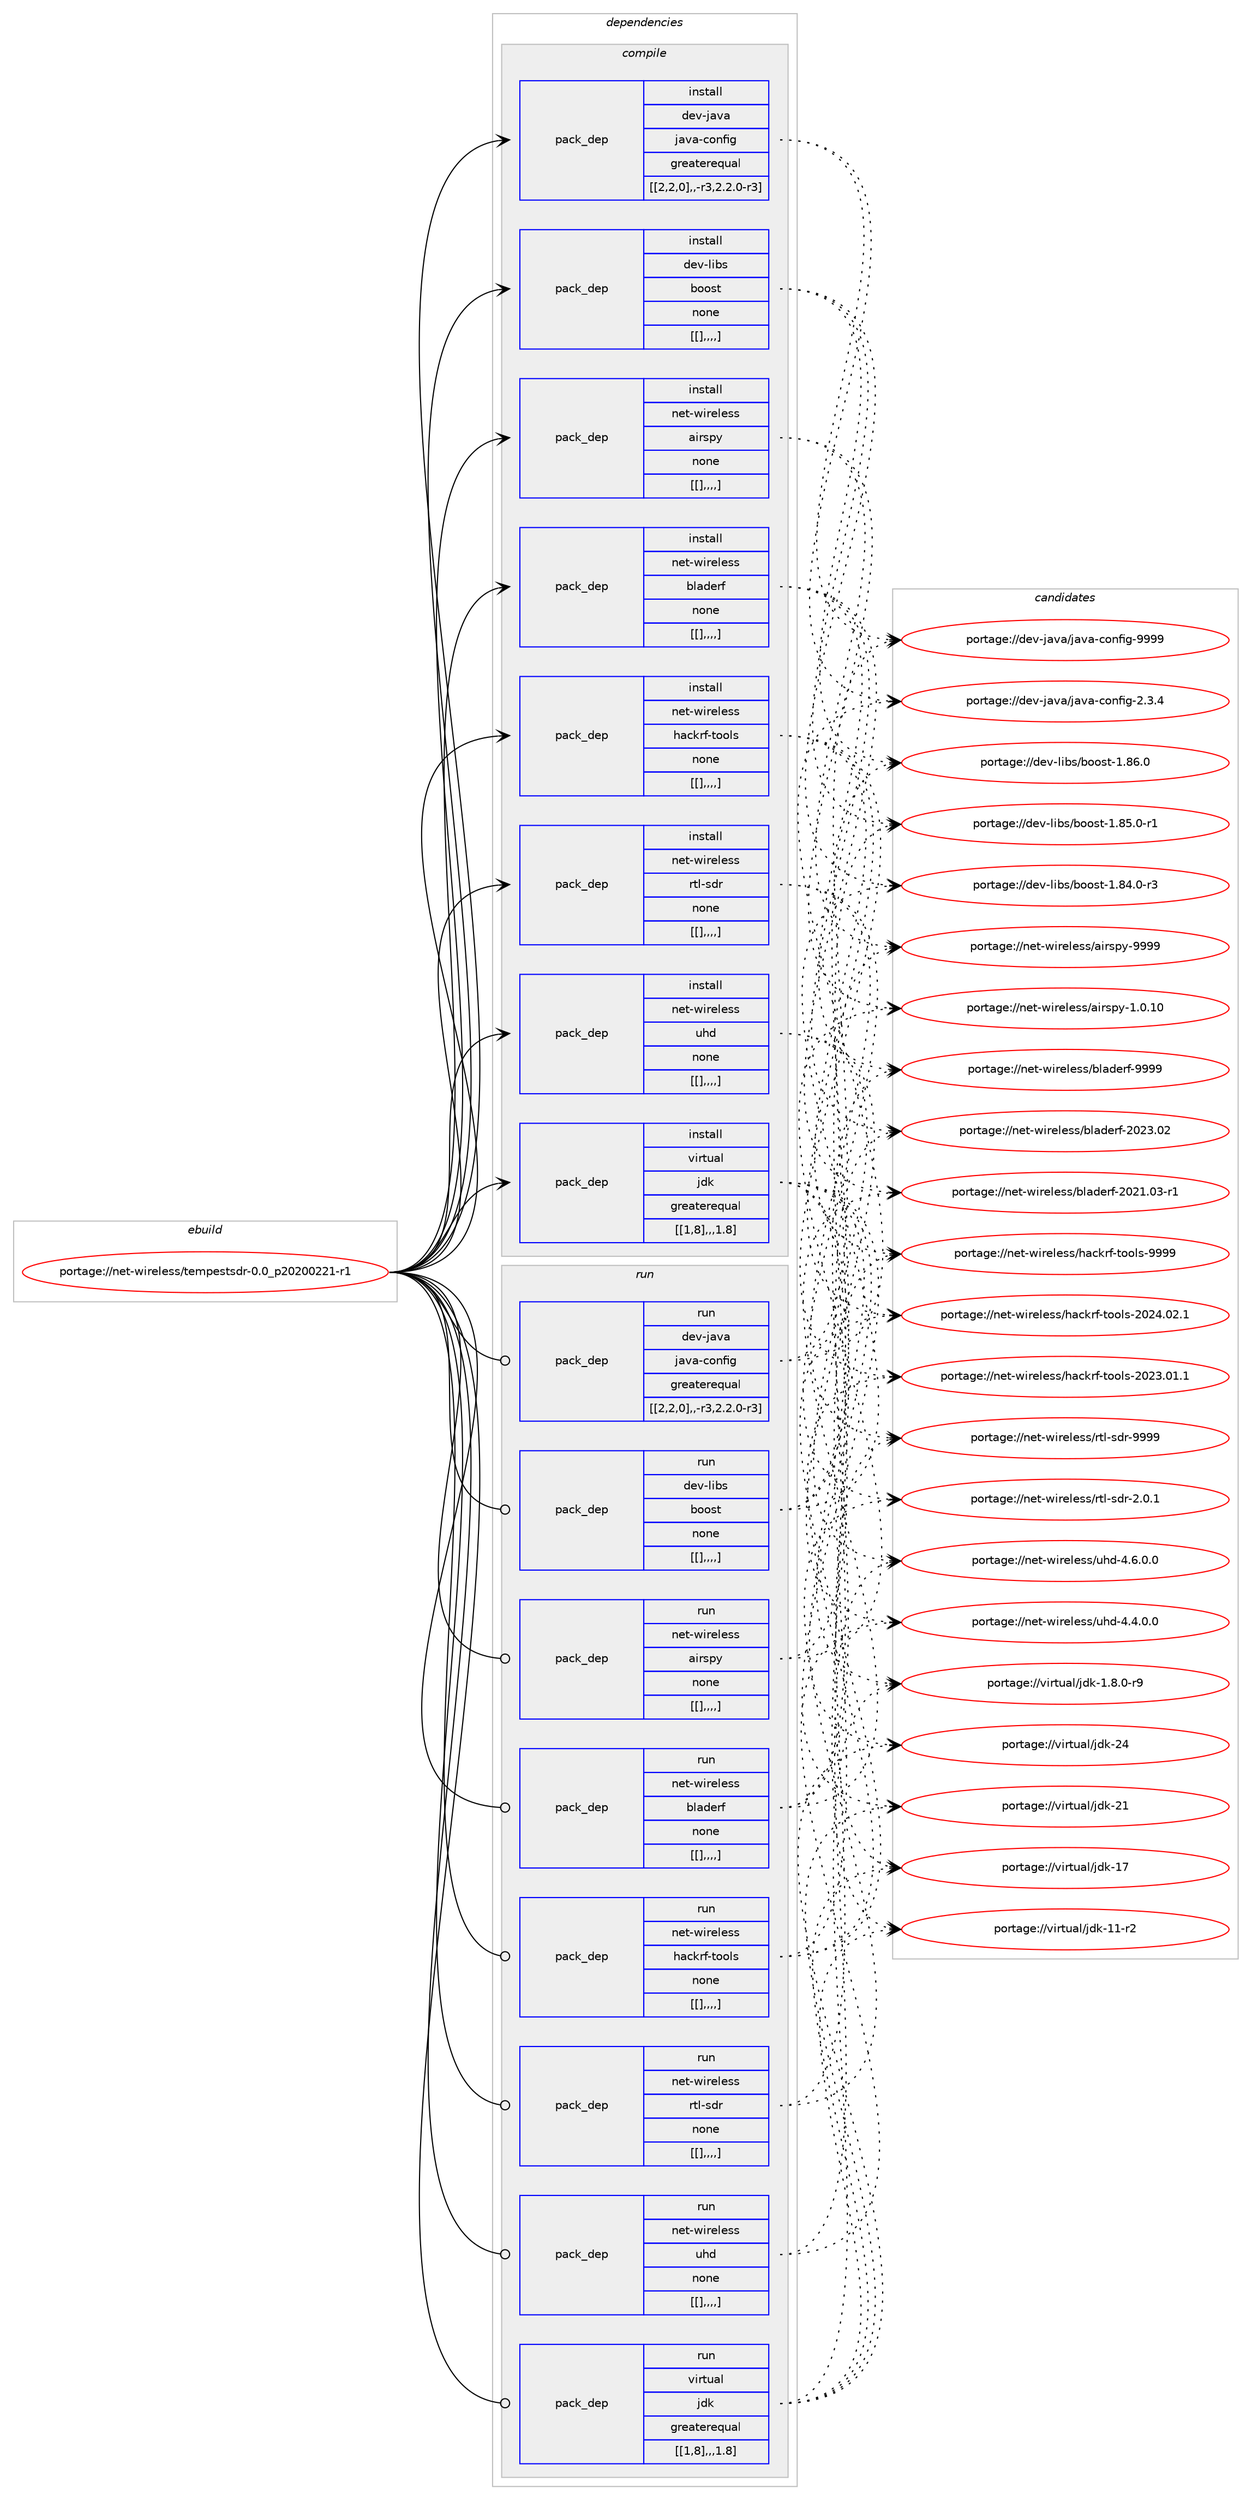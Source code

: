 digraph prolog {

# *************
# Graph options
# *************

newrank=true;
concentrate=true;
compound=true;
graph [rankdir=LR,fontname=Helvetica,fontsize=10,ranksep=1.5];#, ranksep=2.5, nodesep=0.2];
edge  [arrowhead=vee];
node  [fontname=Helvetica,fontsize=10];

# **********
# The ebuild
# **********

subgraph cluster_leftcol {
color=gray;
label=<<i>ebuild</i>>;
id [label="portage://net-wireless/tempestsdr-0.0_p20200221-r1", color=red, width=4, href="../net-wireless/tempestsdr-0.0_p20200221-r1.svg"];
}

# ****************
# The dependencies
# ****************

subgraph cluster_midcol {
color=gray;
label=<<i>dependencies</i>>;
subgraph cluster_compile {
fillcolor="#eeeeee";
style=filled;
label=<<i>compile</i>>;
subgraph pack296037 {
dependency406135 [label=<<TABLE BORDER="0" CELLBORDER="1" CELLSPACING="0" CELLPADDING="4" WIDTH="220"><TR><TD ROWSPAN="6" CELLPADDING="30">pack_dep</TD></TR><TR><TD WIDTH="110">install</TD></TR><TR><TD>dev-java</TD></TR><TR><TD>java-config</TD></TR><TR><TD>greaterequal</TD></TR><TR><TD>[[2,2,0],,-r3,2.2.0-r3]</TD></TR></TABLE>>, shape=none, color=blue];
}
id:e -> dependency406135:w [weight=20,style="solid",arrowhead="vee"];
subgraph pack296038 {
dependency406136 [label=<<TABLE BORDER="0" CELLBORDER="1" CELLSPACING="0" CELLPADDING="4" WIDTH="220"><TR><TD ROWSPAN="6" CELLPADDING="30">pack_dep</TD></TR><TR><TD WIDTH="110">install</TD></TR><TR><TD>dev-libs</TD></TR><TR><TD>boost</TD></TR><TR><TD>none</TD></TR><TR><TD>[[],,,,]</TD></TR></TABLE>>, shape=none, color=blue];
}
id:e -> dependency406136:w [weight=20,style="solid",arrowhead="vee"];
subgraph pack296039 {
dependency406137 [label=<<TABLE BORDER="0" CELLBORDER="1" CELLSPACING="0" CELLPADDING="4" WIDTH="220"><TR><TD ROWSPAN="6" CELLPADDING="30">pack_dep</TD></TR><TR><TD WIDTH="110">install</TD></TR><TR><TD>net-wireless</TD></TR><TR><TD>airspy</TD></TR><TR><TD>none</TD></TR><TR><TD>[[],,,,]</TD></TR></TABLE>>, shape=none, color=blue];
}
id:e -> dependency406137:w [weight=20,style="solid",arrowhead="vee"];
subgraph pack296040 {
dependency406138 [label=<<TABLE BORDER="0" CELLBORDER="1" CELLSPACING="0" CELLPADDING="4" WIDTH="220"><TR><TD ROWSPAN="6" CELLPADDING="30">pack_dep</TD></TR><TR><TD WIDTH="110">install</TD></TR><TR><TD>net-wireless</TD></TR><TR><TD>bladerf</TD></TR><TR><TD>none</TD></TR><TR><TD>[[],,,,]</TD></TR></TABLE>>, shape=none, color=blue];
}
id:e -> dependency406138:w [weight=20,style="solid",arrowhead="vee"];
subgraph pack296041 {
dependency406139 [label=<<TABLE BORDER="0" CELLBORDER="1" CELLSPACING="0" CELLPADDING="4" WIDTH="220"><TR><TD ROWSPAN="6" CELLPADDING="30">pack_dep</TD></TR><TR><TD WIDTH="110">install</TD></TR><TR><TD>net-wireless</TD></TR><TR><TD>hackrf-tools</TD></TR><TR><TD>none</TD></TR><TR><TD>[[],,,,]</TD></TR></TABLE>>, shape=none, color=blue];
}
id:e -> dependency406139:w [weight=20,style="solid",arrowhead="vee"];
subgraph pack296042 {
dependency406140 [label=<<TABLE BORDER="0" CELLBORDER="1" CELLSPACING="0" CELLPADDING="4" WIDTH="220"><TR><TD ROWSPAN="6" CELLPADDING="30">pack_dep</TD></TR><TR><TD WIDTH="110">install</TD></TR><TR><TD>net-wireless</TD></TR><TR><TD>rtl-sdr</TD></TR><TR><TD>none</TD></TR><TR><TD>[[],,,,]</TD></TR></TABLE>>, shape=none, color=blue];
}
id:e -> dependency406140:w [weight=20,style="solid",arrowhead="vee"];
subgraph pack296043 {
dependency406141 [label=<<TABLE BORDER="0" CELLBORDER="1" CELLSPACING="0" CELLPADDING="4" WIDTH="220"><TR><TD ROWSPAN="6" CELLPADDING="30">pack_dep</TD></TR><TR><TD WIDTH="110">install</TD></TR><TR><TD>net-wireless</TD></TR><TR><TD>uhd</TD></TR><TR><TD>none</TD></TR><TR><TD>[[],,,,]</TD></TR></TABLE>>, shape=none, color=blue];
}
id:e -> dependency406141:w [weight=20,style="solid",arrowhead="vee"];
subgraph pack296044 {
dependency406142 [label=<<TABLE BORDER="0" CELLBORDER="1" CELLSPACING="0" CELLPADDING="4" WIDTH="220"><TR><TD ROWSPAN="6" CELLPADDING="30">pack_dep</TD></TR><TR><TD WIDTH="110">install</TD></TR><TR><TD>virtual</TD></TR><TR><TD>jdk</TD></TR><TR><TD>greaterequal</TD></TR><TR><TD>[[1,8],,,1.8]</TD></TR></TABLE>>, shape=none, color=blue];
}
id:e -> dependency406142:w [weight=20,style="solid",arrowhead="vee"];
}
subgraph cluster_compileandrun {
fillcolor="#eeeeee";
style=filled;
label=<<i>compile and run</i>>;
}
subgraph cluster_run {
fillcolor="#eeeeee";
style=filled;
label=<<i>run</i>>;
subgraph pack296045 {
dependency406143 [label=<<TABLE BORDER="0" CELLBORDER="1" CELLSPACING="0" CELLPADDING="4" WIDTH="220"><TR><TD ROWSPAN="6" CELLPADDING="30">pack_dep</TD></TR><TR><TD WIDTH="110">run</TD></TR><TR><TD>dev-java</TD></TR><TR><TD>java-config</TD></TR><TR><TD>greaterequal</TD></TR><TR><TD>[[2,2,0],,-r3,2.2.0-r3]</TD></TR></TABLE>>, shape=none, color=blue];
}
id:e -> dependency406143:w [weight=20,style="solid",arrowhead="odot"];
subgraph pack296046 {
dependency406144 [label=<<TABLE BORDER="0" CELLBORDER="1" CELLSPACING="0" CELLPADDING="4" WIDTH="220"><TR><TD ROWSPAN="6" CELLPADDING="30">pack_dep</TD></TR><TR><TD WIDTH="110">run</TD></TR><TR><TD>dev-libs</TD></TR><TR><TD>boost</TD></TR><TR><TD>none</TD></TR><TR><TD>[[],,,,]</TD></TR></TABLE>>, shape=none, color=blue];
}
id:e -> dependency406144:w [weight=20,style="solid",arrowhead="odot"];
subgraph pack296047 {
dependency406145 [label=<<TABLE BORDER="0" CELLBORDER="1" CELLSPACING="0" CELLPADDING="4" WIDTH="220"><TR><TD ROWSPAN="6" CELLPADDING="30">pack_dep</TD></TR><TR><TD WIDTH="110">run</TD></TR><TR><TD>net-wireless</TD></TR><TR><TD>airspy</TD></TR><TR><TD>none</TD></TR><TR><TD>[[],,,,]</TD></TR></TABLE>>, shape=none, color=blue];
}
id:e -> dependency406145:w [weight=20,style="solid",arrowhead="odot"];
subgraph pack296048 {
dependency406146 [label=<<TABLE BORDER="0" CELLBORDER="1" CELLSPACING="0" CELLPADDING="4" WIDTH="220"><TR><TD ROWSPAN="6" CELLPADDING="30">pack_dep</TD></TR><TR><TD WIDTH="110">run</TD></TR><TR><TD>net-wireless</TD></TR><TR><TD>bladerf</TD></TR><TR><TD>none</TD></TR><TR><TD>[[],,,,]</TD></TR></TABLE>>, shape=none, color=blue];
}
id:e -> dependency406146:w [weight=20,style="solid",arrowhead="odot"];
subgraph pack296049 {
dependency406147 [label=<<TABLE BORDER="0" CELLBORDER="1" CELLSPACING="0" CELLPADDING="4" WIDTH="220"><TR><TD ROWSPAN="6" CELLPADDING="30">pack_dep</TD></TR><TR><TD WIDTH="110">run</TD></TR><TR><TD>net-wireless</TD></TR><TR><TD>hackrf-tools</TD></TR><TR><TD>none</TD></TR><TR><TD>[[],,,,]</TD></TR></TABLE>>, shape=none, color=blue];
}
id:e -> dependency406147:w [weight=20,style="solid",arrowhead="odot"];
subgraph pack296050 {
dependency406148 [label=<<TABLE BORDER="0" CELLBORDER="1" CELLSPACING="0" CELLPADDING="4" WIDTH="220"><TR><TD ROWSPAN="6" CELLPADDING="30">pack_dep</TD></TR><TR><TD WIDTH="110">run</TD></TR><TR><TD>net-wireless</TD></TR><TR><TD>rtl-sdr</TD></TR><TR><TD>none</TD></TR><TR><TD>[[],,,,]</TD></TR></TABLE>>, shape=none, color=blue];
}
id:e -> dependency406148:w [weight=20,style="solid",arrowhead="odot"];
subgraph pack296051 {
dependency406149 [label=<<TABLE BORDER="0" CELLBORDER="1" CELLSPACING="0" CELLPADDING="4" WIDTH="220"><TR><TD ROWSPAN="6" CELLPADDING="30">pack_dep</TD></TR><TR><TD WIDTH="110">run</TD></TR><TR><TD>net-wireless</TD></TR><TR><TD>uhd</TD></TR><TR><TD>none</TD></TR><TR><TD>[[],,,,]</TD></TR></TABLE>>, shape=none, color=blue];
}
id:e -> dependency406149:w [weight=20,style="solid",arrowhead="odot"];
subgraph pack296052 {
dependency406150 [label=<<TABLE BORDER="0" CELLBORDER="1" CELLSPACING="0" CELLPADDING="4" WIDTH="220"><TR><TD ROWSPAN="6" CELLPADDING="30">pack_dep</TD></TR><TR><TD WIDTH="110">run</TD></TR><TR><TD>virtual</TD></TR><TR><TD>jdk</TD></TR><TR><TD>greaterequal</TD></TR><TR><TD>[[1,8],,,1.8]</TD></TR></TABLE>>, shape=none, color=blue];
}
id:e -> dependency406150:w [weight=20,style="solid",arrowhead="odot"];
}
}

# **************
# The candidates
# **************

subgraph cluster_choices {
rank=same;
color=gray;
label=<<i>candidates</i>>;

subgraph choice296037 {
color=black;
nodesep=1;
choice10010111845106971189747106971189745991111101021051034557575757 [label="portage://dev-java/java-config-9999", color=red, width=4,href="../dev-java/java-config-9999.svg"];
choice1001011184510697118974710697118974599111110102105103455046514652 [label="portage://dev-java/java-config-2.3.4", color=red, width=4,href="../dev-java/java-config-2.3.4.svg"];
dependency406135:e -> choice10010111845106971189747106971189745991111101021051034557575757:w [style=dotted,weight="100"];
dependency406135:e -> choice1001011184510697118974710697118974599111110102105103455046514652:w [style=dotted,weight="100"];
}
subgraph choice296038 {
color=black;
nodesep=1;
choice1001011184510810598115479811111111511645494656544648 [label="portage://dev-libs/boost-1.86.0", color=red, width=4,href="../dev-libs/boost-1.86.0.svg"];
choice10010111845108105981154798111111115116454946565346484511449 [label="portage://dev-libs/boost-1.85.0-r1", color=red, width=4,href="../dev-libs/boost-1.85.0-r1.svg"];
choice10010111845108105981154798111111115116454946565246484511451 [label="portage://dev-libs/boost-1.84.0-r3", color=red, width=4,href="../dev-libs/boost-1.84.0-r3.svg"];
dependency406136:e -> choice1001011184510810598115479811111111511645494656544648:w [style=dotted,weight="100"];
dependency406136:e -> choice10010111845108105981154798111111115116454946565346484511449:w [style=dotted,weight="100"];
dependency406136:e -> choice10010111845108105981154798111111115116454946565246484511451:w [style=dotted,weight="100"];
}
subgraph choice296039 {
color=black;
nodesep=1;
choice1101011164511910511410110810111511547971051141151121214557575757 [label="portage://net-wireless/airspy-9999", color=red, width=4,href="../net-wireless/airspy-9999.svg"];
choice11010111645119105114101108101115115479710511411511212145494648464948 [label="portage://net-wireless/airspy-1.0.10", color=red, width=4,href="../net-wireless/airspy-1.0.10.svg"];
dependency406137:e -> choice1101011164511910511410110810111511547971051141151121214557575757:w [style=dotted,weight="100"];
dependency406137:e -> choice11010111645119105114101108101115115479710511411511212145494648464948:w [style=dotted,weight="100"];
}
subgraph choice296040 {
color=black;
nodesep=1;
choice110101116451191051141011081011151154798108971001011141024557575757 [label="portage://net-wireless/bladerf-9999", color=red, width=4,href="../net-wireless/bladerf-9999.svg"];
choice110101116451191051141011081011151154798108971001011141024550485051464850 [label="portage://net-wireless/bladerf-2023.02", color=red, width=4,href="../net-wireless/bladerf-2023.02.svg"];
choice1101011164511910511410110810111511547981089710010111410245504850494648514511449 [label="portage://net-wireless/bladerf-2021.03-r1", color=red, width=4,href="../net-wireless/bladerf-2021.03-r1.svg"];
dependency406138:e -> choice110101116451191051141011081011151154798108971001011141024557575757:w [style=dotted,weight="100"];
dependency406138:e -> choice110101116451191051141011081011151154798108971001011141024550485051464850:w [style=dotted,weight="100"];
dependency406138:e -> choice1101011164511910511410110810111511547981089710010111410245504850494648514511449:w [style=dotted,weight="100"];
}
subgraph choice296041 {
color=black;
nodesep=1;
choice11010111645119105114101108101115115471049799107114102451161111111081154557575757 [label="portage://net-wireless/hackrf-tools-9999", color=red, width=4,href="../net-wireless/hackrf-tools-9999.svg"];
choice110101116451191051141011081011151154710497991071141024511611111110811545504850524648504649 [label="portage://net-wireless/hackrf-tools-2024.02.1", color=red, width=4,href="../net-wireless/hackrf-tools-2024.02.1.svg"];
choice110101116451191051141011081011151154710497991071141024511611111110811545504850514648494649 [label="portage://net-wireless/hackrf-tools-2023.01.1", color=red, width=4,href="../net-wireless/hackrf-tools-2023.01.1.svg"];
dependency406139:e -> choice11010111645119105114101108101115115471049799107114102451161111111081154557575757:w [style=dotted,weight="100"];
dependency406139:e -> choice110101116451191051141011081011151154710497991071141024511611111110811545504850524648504649:w [style=dotted,weight="100"];
dependency406139:e -> choice110101116451191051141011081011151154710497991071141024511611111110811545504850514648494649:w [style=dotted,weight="100"];
}
subgraph choice296042 {
color=black;
nodesep=1;
choice1101011164511910511410110810111511547114116108451151001144557575757 [label="portage://net-wireless/rtl-sdr-9999", color=red, width=4,href="../net-wireless/rtl-sdr-9999.svg"];
choice110101116451191051141011081011151154711411610845115100114455046484649 [label="portage://net-wireless/rtl-sdr-2.0.1", color=red, width=4,href="../net-wireless/rtl-sdr-2.0.1.svg"];
dependency406140:e -> choice1101011164511910511410110810111511547114116108451151001144557575757:w [style=dotted,weight="100"];
dependency406140:e -> choice110101116451191051141011081011151154711411610845115100114455046484649:w [style=dotted,weight="100"];
}
subgraph choice296043 {
color=black;
nodesep=1;
choice11010111645119105114101108101115115471171041004552465446484648 [label="portage://net-wireless/uhd-4.6.0.0", color=red, width=4,href="../net-wireless/uhd-4.6.0.0.svg"];
choice11010111645119105114101108101115115471171041004552465246484648 [label="portage://net-wireless/uhd-4.4.0.0", color=red, width=4,href="../net-wireless/uhd-4.4.0.0.svg"];
dependency406141:e -> choice11010111645119105114101108101115115471171041004552465446484648:w [style=dotted,weight="100"];
dependency406141:e -> choice11010111645119105114101108101115115471171041004552465246484648:w [style=dotted,weight="100"];
}
subgraph choice296044 {
color=black;
nodesep=1;
choice1181051141161179710847106100107455052 [label="portage://virtual/jdk-24", color=red, width=4,href="../virtual/jdk-24.svg"];
choice1181051141161179710847106100107455049 [label="portage://virtual/jdk-21", color=red, width=4,href="../virtual/jdk-21.svg"];
choice1181051141161179710847106100107454955 [label="portage://virtual/jdk-17", color=red, width=4,href="../virtual/jdk-17.svg"];
choice11810511411611797108471061001074549494511450 [label="portage://virtual/jdk-11-r2", color=red, width=4,href="../virtual/jdk-11-r2.svg"];
choice11810511411611797108471061001074549465646484511457 [label="portage://virtual/jdk-1.8.0-r9", color=red, width=4,href="../virtual/jdk-1.8.0-r9.svg"];
dependency406142:e -> choice1181051141161179710847106100107455052:w [style=dotted,weight="100"];
dependency406142:e -> choice1181051141161179710847106100107455049:w [style=dotted,weight="100"];
dependency406142:e -> choice1181051141161179710847106100107454955:w [style=dotted,weight="100"];
dependency406142:e -> choice11810511411611797108471061001074549494511450:w [style=dotted,weight="100"];
dependency406142:e -> choice11810511411611797108471061001074549465646484511457:w [style=dotted,weight="100"];
}
subgraph choice296045 {
color=black;
nodesep=1;
choice10010111845106971189747106971189745991111101021051034557575757 [label="portage://dev-java/java-config-9999", color=red, width=4,href="../dev-java/java-config-9999.svg"];
choice1001011184510697118974710697118974599111110102105103455046514652 [label="portage://dev-java/java-config-2.3.4", color=red, width=4,href="../dev-java/java-config-2.3.4.svg"];
dependency406143:e -> choice10010111845106971189747106971189745991111101021051034557575757:w [style=dotted,weight="100"];
dependency406143:e -> choice1001011184510697118974710697118974599111110102105103455046514652:w [style=dotted,weight="100"];
}
subgraph choice296046 {
color=black;
nodesep=1;
choice1001011184510810598115479811111111511645494656544648 [label="portage://dev-libs/boost-1.86.0", color=red, width=4,href="../dev-libs/boost-1.86.0.svg"];
choice10010111845108105981154798111111115116454946565346484511449 [label="portage://dev-libs/boost-1.85.0-r1", color=red, width=4,href="../dev-libs/boost-1.85.0-r1.svg"];
choice10010111845108105981154798111111115116454946565246484511451 [label="portage://dev-libs/boost-1.84.0-r3", color=red, width=4,href="../dev-libs/boost-1.84.0-r3.svg"];
dependency406144:e -> choice1001011184510810598115479811111111511645494656544648:w [style=dotted,weight="100"];
dependency406144:e -> choice10010111845108105981154798111111115116454946565346484511449:w [style=dotted,weight="100"];
dependency406144:e -> choice10010111845108105981154798111111115116454946565246484511451:w [style=dotted,weight="100"];
}
subgraph choice296047 {
color=black;
nodesep=1;
choice1101011164511910511410110810111511547971051141151121214557575757 [label="portage://net-wireless/airspy-9999", color=red, width=4,href="../net-wireless/airspy-9999.svg"];
choice11010111645119105114101108101115115479710511411511212145494648464948 [label="portage://net-wireless/airspy-1.0.10", color=red, width=4,href="../net-wireless/airspy-1.0.10.svg"];
dependency406145:e -> choice1101011164511910511410110810111511547971051141151121214557575757:w [style=dotted,weight="100"];
dependency406145:e -> choice11010111645119105114101108101115115479710511411511212145494648464948:w [style=dotted,weight="100"];
}
subgraph choice296048 {
color=black;
nodesep=1;
choice110101116451191051141011081011151154798108971001011141024557575757 [label="portage://net-wireless/bladerf-9999", color=red, width=4,href="../net-wireless/bladerf-9999.svg"];
choice110101116451191051141011081011151154798108971001011141024550485051464850 [label="portage://net-wireless/bladerf-2023.02", color=red, width=4,href="../net-wireless/bladerf-2023.02.svg"];
choice1101011164511910511410110810111511547981089710010111410245504850494648514511449 [label="portage://net-wireless/bladerf-2021.03-r1", color=red, width=4,href="../net-wireless/bladerf-2021.03-r1.svg"];
dependency406146:e -> choice110101116451191051141011081011151154798108971001011141024557575757:w [style=dotted,weight="100"];
dependency406146:e -> choice110101116451191051141011081011151154798108971001011141024550485051464850:w [style=dotted,weight="100"];
dependency406146:e -> choice1101011164511910511410110810111511547981089710010111410245504850494648514511449:w [style=dotted,weight="100"];
}
subgraph choice296049 {
color=black;
nodesep=1;
choice11010111645119105114101108101115115471049799107114102451161111111081154557575757 [label="portage://net-wireless/hackrf-tools-9999", color=red, width=4,href="../net-wireless/hackrf-tools-9999.svg"];
choice110101116451191051141011081011151154710497991071141024511611111110811545504850524648504649 [label="portage://net-wireless/hackrf-tools-2024.02.1", color=red, width=4,href="../net-wireless/hackrf-tools-2024.02.1.svg"];
choice110101116451191051141011081011151154710497991071141024511611111110811545504850514648494649 [label="portage://net-wireless/hackrf-tools-2023.01.1", color=red, width=4,href="../net-wireless/hackrf-tools-2023.01.1.svg"];
dependency406147:e -> choice11010111645119105114101108101115115471049799107114102451161111111081154557575757:w [style=dotted,weight="100"];
dependency406147:e -> choice110101116451191051141011081011151154710497991071141024511611111110811545504850524648504649:w [style=dotted,weight="100"];
dependency406147:e -> choice110101116451191051141011081011151154710497991071141024511611111110811545504850514648494649:w [style=dotted,weight="100"];
}
subgraph choice296050 {
color=black;
nodesep=1;
choice1101011164511910511410110810111511547114116108451151001144557575757 [label="portage://net-wireless/rtl-sdr-9999", color=red, width=4,href="../net-wireless/rtl-sdr-9999.svg"];
choice110101116451191051141011081011151154711411610845115100114455046484649 [label="portage://net-wireless/rtl-sdr-2.0.1", color=red, width=4,href="../net-wireless/rtl-sdr-2.0.1.svg"];
dependency406148:e -> choice1101011164511910511410110810111511547114116108451151001144557575757:w [style=dotted,weight="100"];
dependency406148:e -> choice110101116451191051141011081011151154711411610845115100114455046484649:w [style=dotted,weight="100"];
}
subgraph choice296051 {
color=black;
nodesep=1;
choice11010111645119105114101108101115115471171041004552465446484648 [label="portage://net-wireless/uhd-4.6.0.0", color=red, width=4,href="../net-wireless/uhd-4.6.0.0.svg"];
choice11010111645119105114101108101115115471171041004552465246484648 [label="portage://net-wireless/uhd-4.4.0.0", color=red, width=4,href="../net-wireless/uhd-4.4.0.0.svg"];
dependency406149:e -> choice11010111645119105114101108101115115471171041004552465446484648:w [style=dotted,weight="100"];
dependency406149:e -> choice11010111645119105114101108101115115471171041004552465246484648:w [style=dotted,weight="100"];
}
subgraph choice296052 {
color=black;
nodesep=1;
choice1181051141161179710847106100107455052 [label="portage://virtual/jdk-24", color=red, width=4,href="../virtual/jdk-24.svg"];
choice1181051141161179710847106100107455049 [label="portage://virtual/jdk-21", color=red, width=4,href="../virtual/jdk-21.svg"];
choice1181051141161179710847106100107454955 [label="portage://virtual/jdk-17", color=red, width=4,href="../virtual/jdk-17.svg"];
choice11810511411611797108471061001074549494511450 [label="portage://virtual/jdk-11-r2", color=red, width=4,href="../virtual/jdk-11-r2.svg"];
choice11810511411611797108471061001074549465646484511457 [label="portage://virtual/jdk-1.8.0-r9", color=red, width=4,href="../virtual/jdk-1.8.0-r9.svg"];
dependency406150:e -> choice1181051141161179710847106100107455052:w [style=dotted,weight="100"];
dependency406150:e -> choice1181051141161179710847106100107455049:w [style=dotted,weight="100"];
dependency406150:e -> choice1181051141161179710847106100107454955:w [style=dotted,weight="100"];
dependency406150:e -> choice11810511411611797108471061001074549494511450:w [style=dotted,weight="100"];
dependency406150:e -> choice11810511411611797108471061001074549465646484511457:w [style=dotted,weight="100"];
}
}

}
